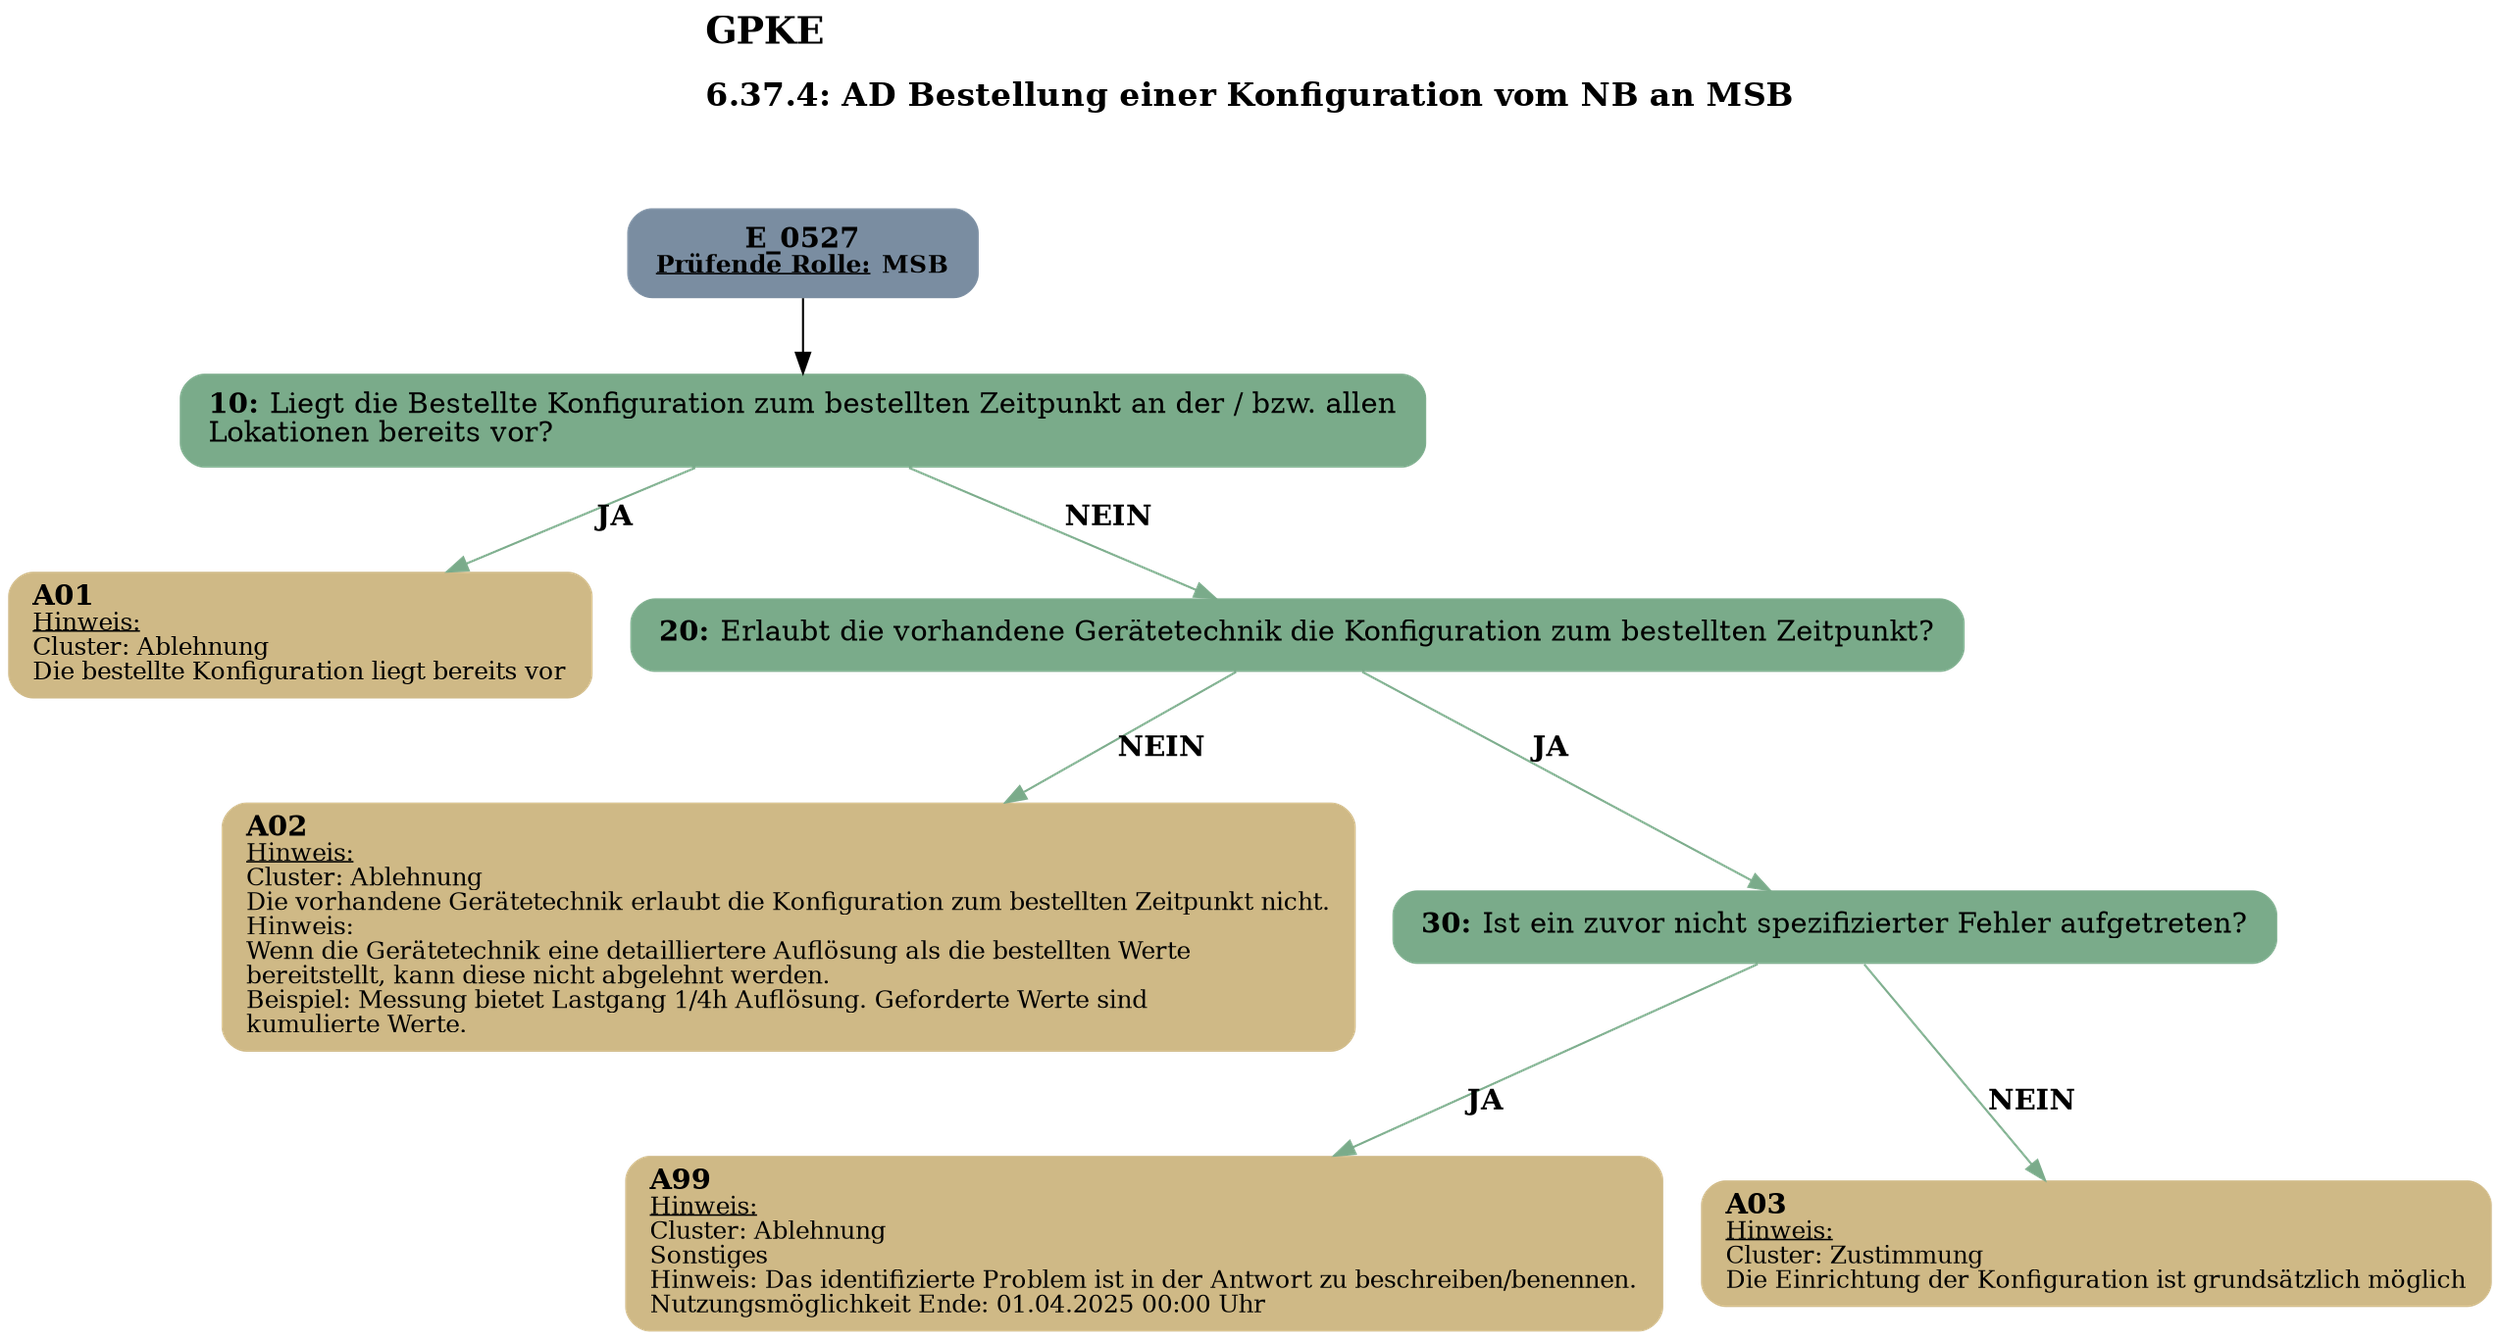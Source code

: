 digraph D {
    labelloc="t";
    label=<<B><FONT POINT-SIZE="18">GPKE</FONT></B><BR align="left"/><BR/><B><FONT POINT-SIZE="16">6.37.4: AD Bestellung einer Konfiguration vom NB an MSB</FONT></B><BR align="left"/><BR/><BR/><BR/>>;
    ratio="compress";
    concentrate=true;
    pack=true;
    rankdir=TB;
    packmode="array";
    size="20,20";
    "Start" [margin="0.2,0.12", shape=box, style="filled,rounded", penwidth=0.0, fillcolor="#7a8da1", label=<<B>E_0527</B><BR align="center"/><FONT point-size="12"><B><U>Prüfende Rolle:</U> MSB</B></FONT><BR align="center"/>>];
    "10" [margin="0.2,0.12", shape=box, style="filled,rounded", penwidth=0.0, fillcolor="#7aab8a", label=<<B>10: </B>Liegt die Bestellte Konfiguration zum bestellten Zeitpunkt an der / bzw. allen<BR align="left"/>Lokationen bereits vor?<BR align="left"/>>];
    "A01" [margin="0.17,0.08", shape=box, style="filled,rounded", penwidth=0.0, fillcolor="#cfb986", label=<<B>A01</B><BR align="left"/><FONT point-size="12"><U>Hinweis:</U><BR align="left"/>Cluster: Ablehnung<BR align="left"/>Die bestellte Konfiguration liegt bereits vor<BR align="left"/></FONT>>];
    "20" [margin="0.2,0.12", shape=box, style="filled,rounded", penwidth=0.0, fillcolor="#7aab8a", label=<<B>20: </B>Erlaubt die vorhandene Gerätetechnik die Konfiguration zum bestellten Zeitpunkt?<BR align="left"/>>];
    "A02" [margin="0.17,0.08", shape=box, style="filled,rounded", penwidth=0.0, fillcolor="#cfb986", label=<<B>A02</B><BR align="left"/><FONT point-size="12"><U>Hinweis:</U><BR align="left"/>Cluster: Ablehnung<BR align="left"/>Die vorhandene Gerätetechnik erlaubt die Konfiguration zum bestellten Zeitpunkt nicht.<BR align="left"/>Hinweis:<BR align="left"/>Wenn die Gerätetechnik eine detailliertere Auflösung als die bestellten Werte<BR align="left"/>bereitstellt, kann diese nicht abgelehnt werden.<BR align="left"/>Beispiel: Messung bietet Lastgang 1/4h Auflösung. Geforderte Werte sind<BR align="left"/>kumulierte Werte.<BR align="left"/></FONT>>];
    "30" [margin="0.2,0.12", shape=box, style="filled,rounded", penwidth=0.0, fillcolor="#7aab8a", label=<<B>30: </B>Ist ein zuvor nicht spezifizierter Fehler aufgetreten?<BR align="left"/>>];
    "A99" [margin="0.17,0.08", shape=box, style="filled,rounded", penwidth=0.0, fillcolor="#cfb986", label=<<B>A99</B><BR align="left"/><FONT point-size="12"><U>Hinweis:</U><BR align="left"/>Cluster: Ablehnung<BR align="left"/>Sonstiges<BR align="left"/>Hinweis: Das identifizierte Problem ist in der Antwort zu beschreiben/benennen.<BR align="left"/>Nutzungsmöglichkeit Ende: 01.04.2025 00:00 Uhr<BR align="left"/></FONT>>];
    "A03" [margin="0.17,0.08", shape=box, style="filled,rounded", penwidth=0.0, fillcolor="#cfb986", label=<<B>A03</B><BR align="left"/><FONT point-size="12"><U>Hinweis:</U><BR align="left"/>Cluster: Zustimmung<BR align="left"/>Die Einrichtung der Konfiguration ist grundsätzlich möglich<BR align="left"/></FONT>>];

    "Start" -> "10";
    "10" -> "A01" [label=<<B>JA</B>>, color="#7aab8a"];
    "10" -> "20" [label=<<B>NEIN</B>>, color="#7aab8a"];
    "20" -> "A02" [label=<<B>NEIN</B>>, color="#7aab8a"];
    "20" -> "30" [label=<<B>JA</B>>, color="#7aab8a"];
    "30" -> "A99" [label=<<B>JA</B>>, color="#7aab8a"];
    "30" -> "A03" [label=<<B>NEIN</B>>, color="#7aab8a"];

    bgcolor="transparent";
}